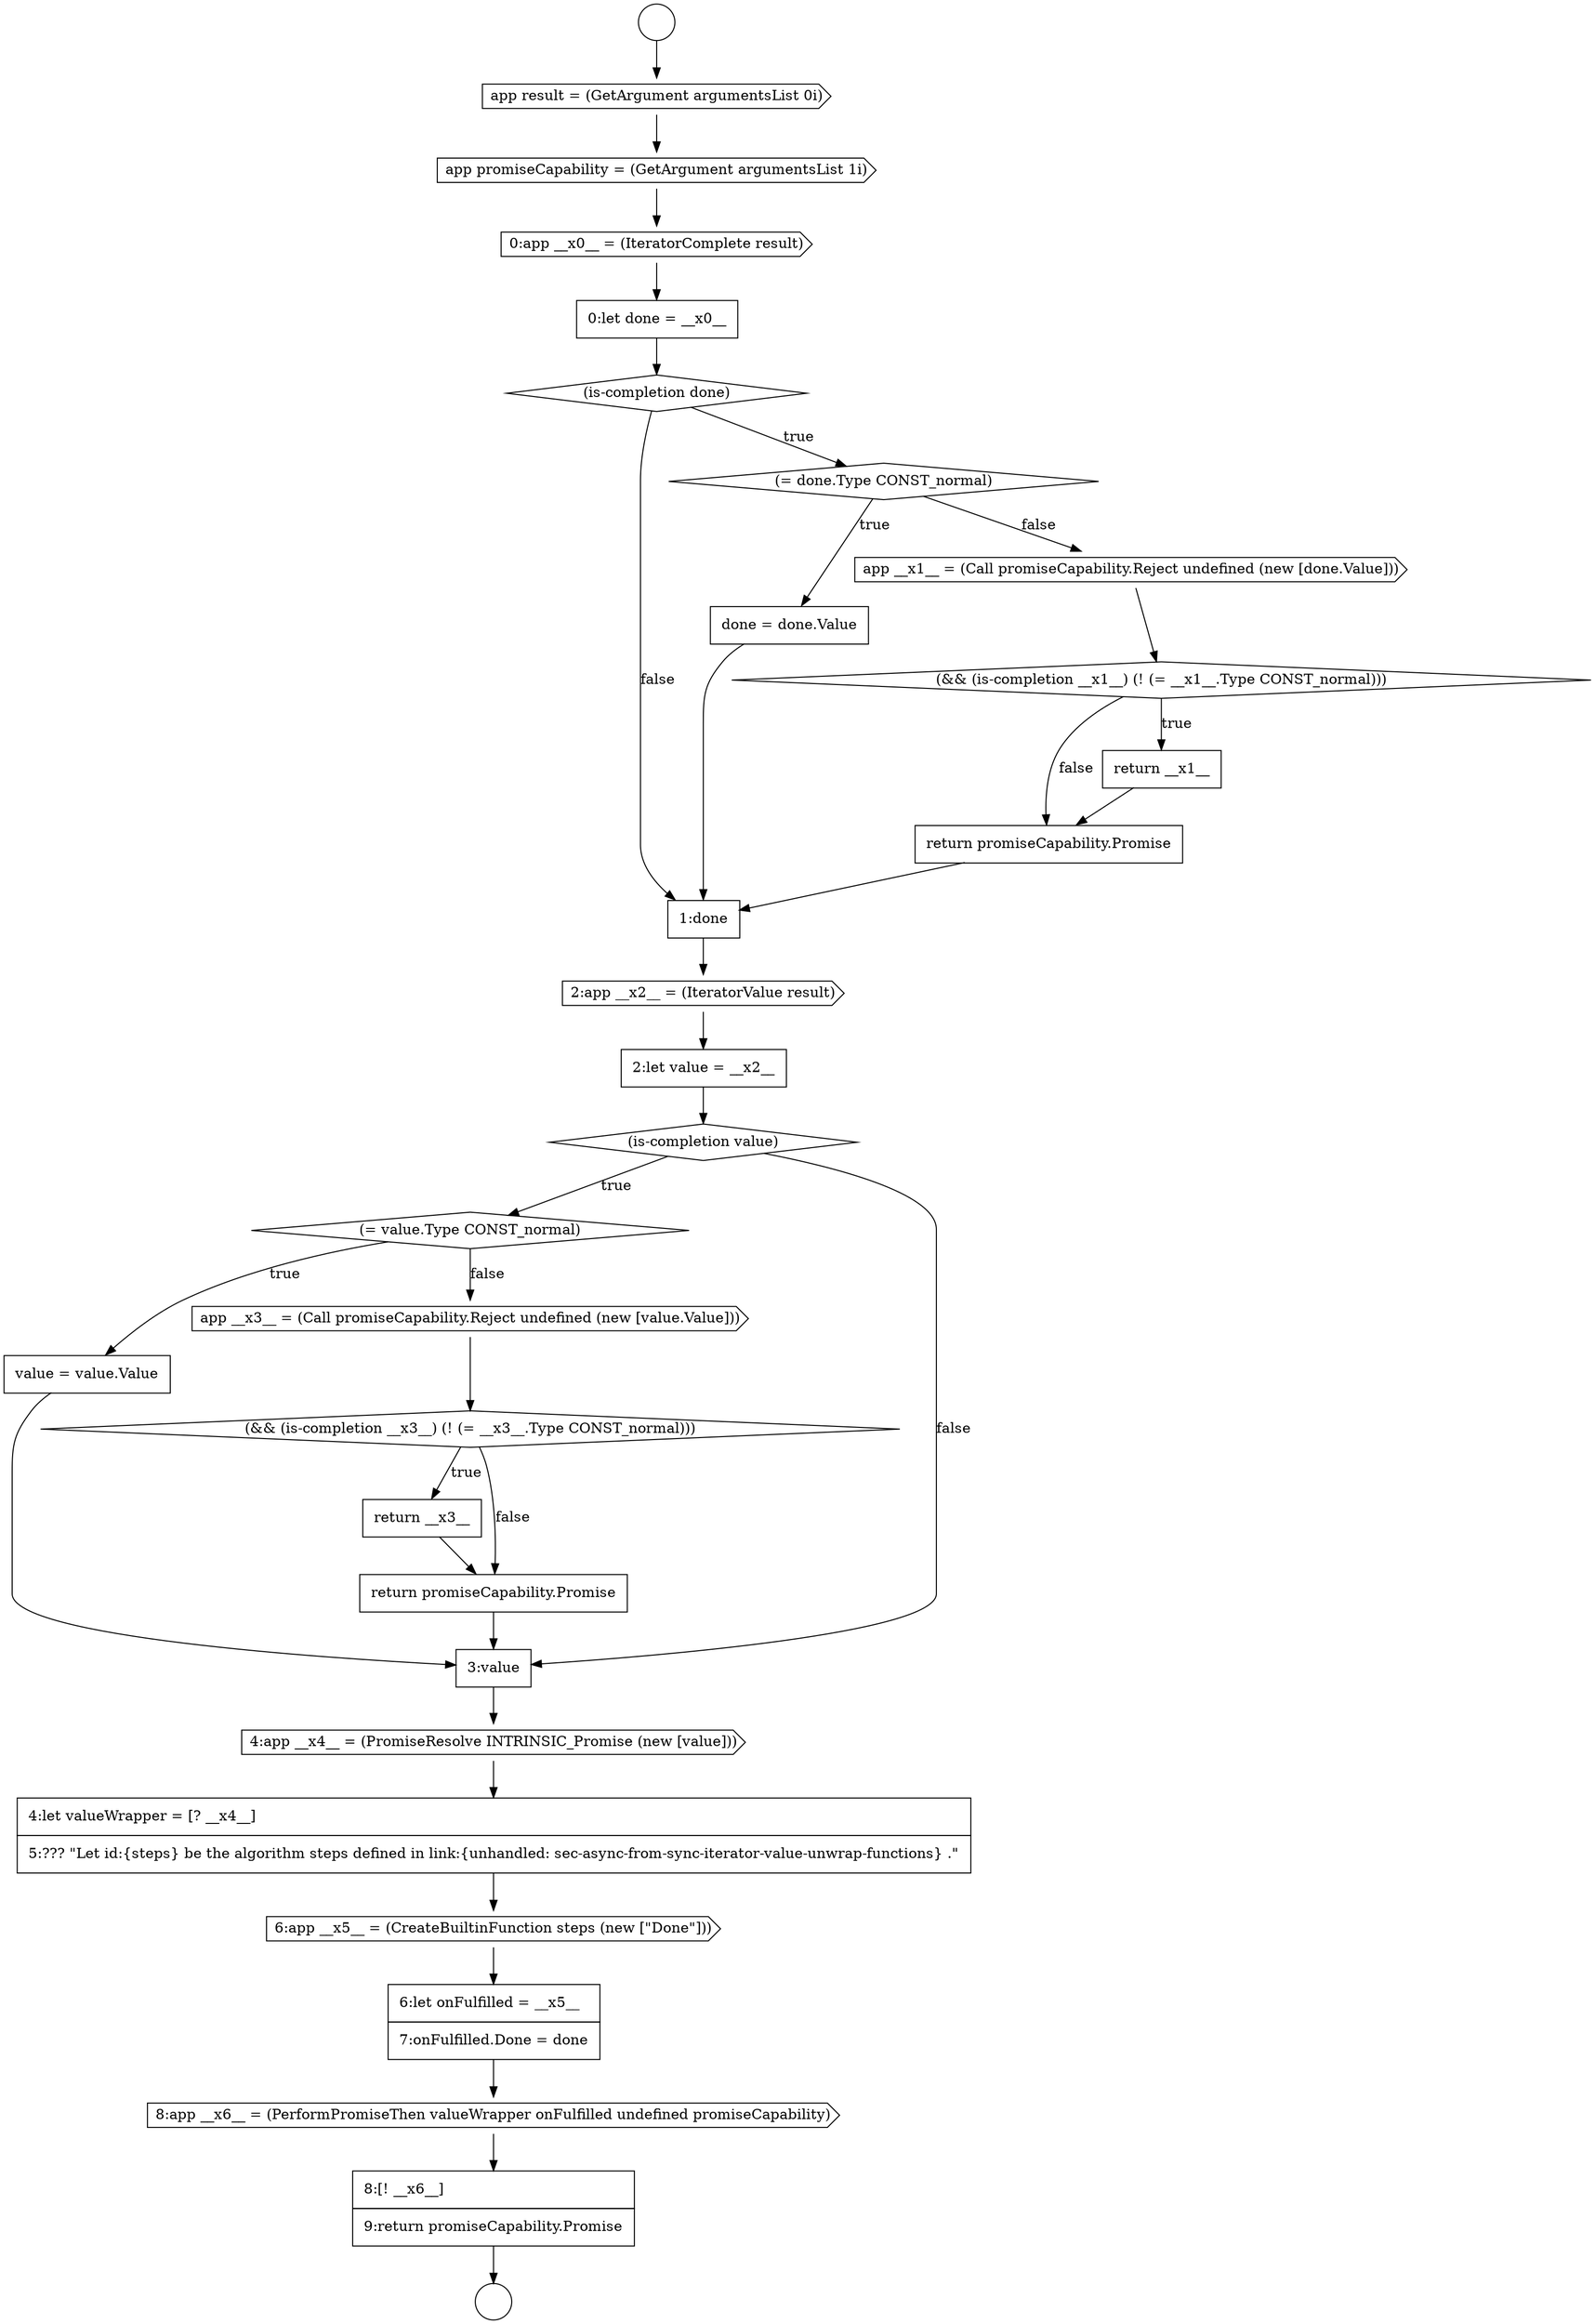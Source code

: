 digraph {
  node17502 [shape=none, margin=0, label=<<font color="black">
    <table border="0" cellborder="1" cellspacing="0" cellpadding="10">
      <tr><td align="left">8:[! __x6__]</td></tr>
      <tr><td align="left">9:return promiseCapability.Promise</td></tr>
    </table>
  </font>> color="black" fillcolor="white" style=filled]
  node17481 [shape=none, margin=0, label=<<font color="black">
    <table border="0" cellborder="1" cellspacing="0" cellpadding="10">
      <tr><td align="left">done = done.Value</td></tr>
    </table>
  </font>> color="black" fillcolor="white" style=filled]
  node17486 [shape=none, margin=0, label=<<font color="black">
    <table border="0" cellborder="1" cellspacing="0" cellpadding="10">
      <tr><td align="left">1:done</td></tr>
    </table>
  </font>> color="black" fillcolor="white" style=filled]
  node17477 [shape=cds, label=<<font color="black">0:app __x0__ = (IteratorComplete result)</font>> color="black" fillcolor="white" style=filled]
  node17491 [shape=none, margin=0, label=<<font color="black">
    <table border="0" cellborder="1" cellspacing="0" cellpadding="10">
      <tr><td align="left">value = value.Value</td></tr>
    </table>
  </font>> color="black" fillcolor="white" style=filled]
  node17478 [shape=none, margin=0, label=<<font color="black">
    <table border="0" cellborder="1" cellspacing="0" cellpadding="10">
      <tr><td align="left">0:let done = __x0__</td></tr>
    </table>
  </font>> color="black" fillcolor="white" style=filled]
  node17480 [shape=diamond, label=<<font color="black">(= done.Type CONST_normal)</font>> color="black" fillcolor="white" style=filled]
  node17494 [shape=none, margin=0, label=<<font color="black">
    <table border="0" cellborder="1" cellspacing="0" cellpadding="10">
      <tr><td align="left">return __x3__</td></tr>
    </table>
  </font>> color="black" fillcolor="white" style=filled]
  node17487 [shape=cds, label=<<font color="black">2:app __x2__ = (IteratorValue result)</font>> color="black" fillcolor="white" style=filled]
  node17489 [shape=diamond, label=<<font color="black">(is-completion value)</font>> color="black" fillcolor="white" style=filled]
  node17488 [shape=none, margin=0, label=<<font color="black">
    <table border="0" cellborder="1" cellspacing="0" cellpadding="10">
      <tr><td align="left">2:let value = __x2__</td></tr>
    </table>
  </font>> color="black" fillcolor="white" style=filled]
  node17495 [shape=none, margin=0, label=<<font color="black">
    <table border="0" cellborder="1" cellspacing="0" cellpadding="10">
      <tr><td align="left">return promiseCapability.Promise</td></tr>
    </table>
  </font>> color="black" fillcolor="white" style=filled]
  node17473 [shape=circle label=" " color="black" fillcolor="white" style=filled]
  node17492 [shape=cds, label=<<font color="black">app __x3__ = (Call promiseCapability.Reject undefined (new [value.Value]))</font>> color="black" fillcolor="white" style=filled]
  node17475 [shape=cds, label=<<font color="black">app result = (GetArgument argumentsList 0i)</font>> color="black" fillcolor="white" style=filled]
  node17485 [shape=none, margin=0, label=<<font color="black">
    <table border="0" cellborder="1" cellspacing="0" cellpadding="10">
      <tr><td align="left">return promiseCapability.Promise</td></tr>
    </table>
  </font>> color="black" fillcolor="white" style=filled]
  node17498 [shape=none, margin=0, label=<<font color="black">
    <table border="0" cellborder="1" cellspacing="0" cellpadding="10">
      <tr><td align="left">4:let valueWrapper = [? __x4__]</td></tr>
      <tr><td align="left">5:??? &quot;Let id:{steps} be the algorithm steps defined in link:{unhandled: sec-async-from-sync-iterator-value-unwrap-functions} .&quot;</td></tr>
    </table>
  </font>> color="black" fillcolor="white" style=filled]
  node17499 [shape=cds, label=<<font color="black">6:app __x5__ = (CreateBuiltinFunction steps (new [&quot;Done&quot;]))</font>> color="black" fillcolor="white" style=filled]
  node17482 [shape=cds, label=<<font color="black">app __x1__ = (Call promiseCapability.Reject undefined (new [done.Value]))</font>> color="black" fillcolor="white" style=filled]
  node17490 [shape=diamond, label=<<font color="black">(= value.Type CONST_normal)</font>> color="black" fillcolor="white" style=filled]
  node17493 [shape=diamond, label=<<font color="black">(&amp;&amp; (is-completion __x3__) (! (= __x3__.Type CONST_normal)))</font>> color="black" fillcolor="white" style=filled]
  node17483 [shape=diamond, label=<<font color="black">(&amp;&amp; (is-completion __x1__) (! (= __x1__.Type CONST_normal)))</font>> color="black" fillcolor="white" style=filled]
  node17500 [shape=none, margin=0, label=<<font color="black">
    <table border="0" cellborder="1" cellspacing="0" cellpadding="10">
      <tr><td align="left">6:let onFulfilled = __x5__</td></tr>
      <tr><td align="left">7:onFulfilled.Done = done</td></tr>
    </table>
  </font>> color="black" fillcolor="white" style=filled]
  node17496 [shape=none, margin=0, label=<<font color="black">
    <table border="0" cellborder="1" cellspacing="0" cellpadding="10">
      <tr><td align="left">3:value</td></tr>
    </table>
  </font>> color="black" fillcolor="white" style=filled]
  node17501 [shape=cds, label=<<font color="black">8:app __x6__ = (PerformPromiseThen valueWrapper onFulfilled undefined promiseCapability)</font>> color="black" fillcolor="white" style=filled]
  node17479 [shape=diamond, label=<<font color="black">(is-completion done)</font>> color="black" fillcolor="white" style=filled]
  node17474 [shape=circle label=" " color="black" fillcolor="white" style=filled]
  node17476 [shape=cds, label=<<font color="black">app promiseCapability = (GetArgument argumentsList 1i)</font>> color="black" fillcolor="white" style=filled]
  node17484 [shape=none, margin=0, label=<<font color="black">
    <table border="0" cellborder="1" cellspacing="0" cellpadding="10">
      <tr><td align="left">return __x1__</td></tr>
    </table>
  </font>> color="black" fillcolor="white" style=filled]
  node17497 [shape=cds, label=<<font color="black">4:app __x4__ = (PromiseResolve INTRINSIC_Promise (new [value]))</font>> color="black" fillcolor="white" style=filled]
  node17502 -> node17474 [ color="black"]
  node17486 -> node17487 [ color="black"]
  node17493 -> node17494 [label=<<font color="black">true</font>> color="black"]
  node17493 -> node17495 [label=<<font color="black">false</font>> color="black"]
  node17475 -> node17476 [ color="black"]
  node17499 -> node17500 [ color="black"]
  node17492 -> node17493 [ color="black"]
  node17500 -> node17501 [ color="black"]
  node17477 -> node17478 [ color="black"]
  node17496 -> node17497 [ color="black"]
  node17480 -> node17481 [label=<<font color="black">true</font>> color="black"]
  node17480 -> node17482 [label=<<font color="black">false</font>> color="black"]
  node17485 -> node17486 [ color="black"]
  node17487 -> node17488 [ color="black"]
  node17495 -> node17496 [ color="black"]
  node17497 -> node17498 [ color="black"]
  node17479 -> node17480 [label=<<font color="black">true</font>> color="black"]
  node17479 -> node17486 [label=<<font color="black">false</font>> color="black"]
  node17489 -> node17490 [label=<<font color="black">true</font>> color="black"]
  node17489 -> node17496 [label=<<font color="black">false</font>> color="black"]
  node17494 -> node17495 [ color="black"]
  node17483 -> node17484 [label=<<font color="black">true</font>> color="black"]
  node17483 -> node17485 [label=<<font color="black">false</font>> color="black"]
  node17488 -> node17489 [ color="black"]
  node17484 -> node17485 [ color="black"]
  node17478 -> node17479 [ color="black"]
  node17490 -> node17491 [label=<<font color="black">true</font>> color="black"]
  node17490 -> node17492 [label=<<font color="black">false</font>> color="black"]
  node17476 -> node17477 [ color="black"]
  node17482 -> node17483 [ color="black"]
  node17498 -> node17499 [ color="black"]
  node17491 -> node17496 [ color="black"]
  node17501 -> node17502 [ color="black"]
  node17481 -> node17486 [ color="black"]
  node17473 -> node17475 [ color="black"]
}
